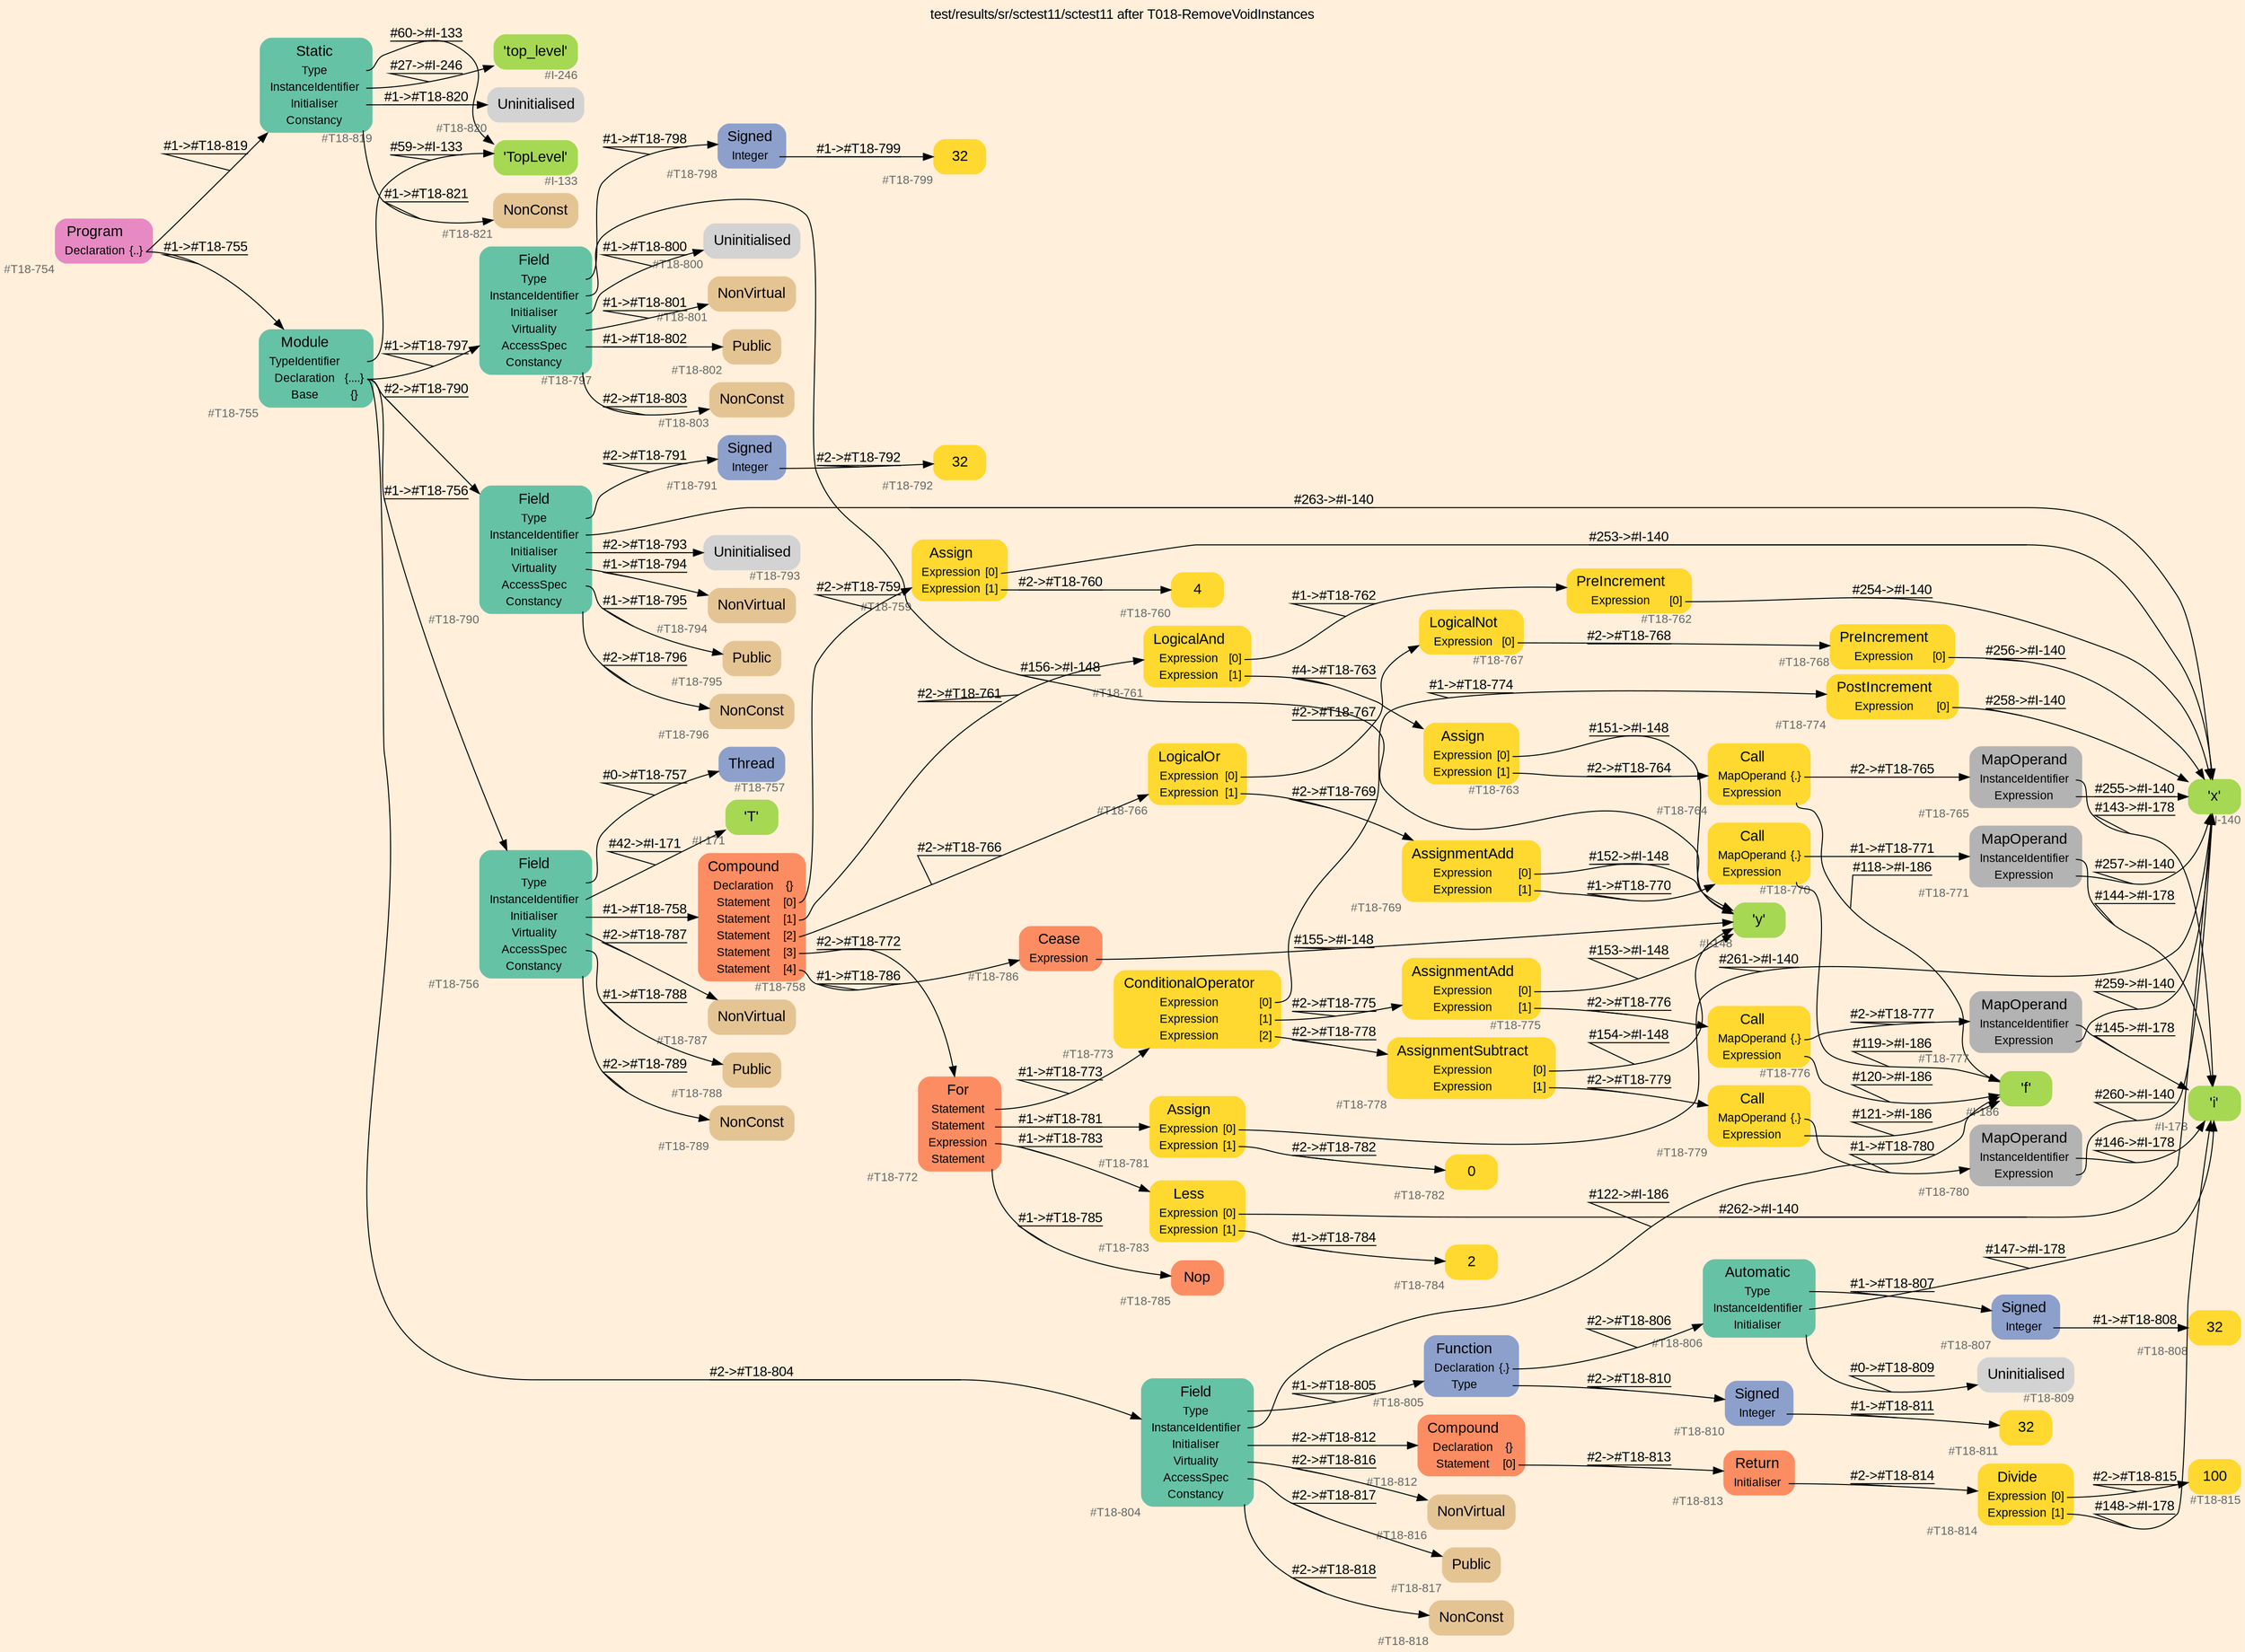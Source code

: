 digraph "test/results/sr/sctest11/sctest11 after T018-RemoveVoidInstances" {
label = "test/results/sr/sctest11/sctest11 after T018-RemoveVoidInstances"
labelloc = t
graph [
    rankdir = "LR"
    ranksep = 0.3
    bgcolor = antiquewhite1
    color = black
    fontcolor = black
    fontname = "Arial"
];
node [
    fontname = "Arial"
];
edge [
    fontname = "Arial"
];

// -------------------- node figure --------------------
// -------- block #T18-754 ----------
"#T18-754" [
    fillcolor = "/set28/4"
    xlabel = "#T18-754"
    fontsize = "12"
    fontcolor = grey40
    shape = "plaintext"
    label = <<TABLE BORDER="0" CELLBORDER="0" CELLSPACING="0">
     <TR><TD><FONT COLOR="black" POINT-SIZE="15">Program</FONT></TD></TR>
     <TR><TD><FONT COLOR="black" POINT-SIZE="12">Declaration</FONT></TD><TD PORT="port0"><FONT COLOR="black" POINT-SIZE="12">{..}</FONT></TD></TR>
    </TABLE>>
    style = "rounded,filled"
];

// -------- block #T18-755 ----------
"#T18-755" [
    fillcolor = "/set28/1"
    xlabel = "#T18-755"
    fontsize = "12"
    fontcolor = grey40
    shape = "plaintext"
    label = <<TABLE BORDER="0" CELLBORDER="0" CELLSPACING="0">
     <TR><TD><FONT COLOR="black" POINT-SIZE="15">Module</FONT></TD></TR>
     <TR><TD><FONT COLOR="black" POINT-SIZE="12">TypeIdentifier</FONT></TD><TD PORT="port0"></TD></TR>
     <TR><TD><FONT COLOR="black" POINT-SIZE="12">Declaration</FONT></TD><TD PORT="port1"><FONT COLOR="black" POINT-SIZE="12">{....}</FONT></TD></TR>
     <TR><TD><FONT COLOR="black" POINT-SIZE="12">Base</FONT></TD><TD PORT="port2"><FONT COLOR="black" POINT-SIZE="12">{}</FONT></TD></TR>
    </TABLE>>
    style = "rounded,filled"
];

// -------- block #I-133 ----------
"#I-133" [
    fillcolor = "/set28/5"
    xlabel = "#I-133"
    fontsize = "12"
    fontcolor = grey40
    shape = "plaintext"
    label = <<TABLE BORDER="0" CELLBORDER="0" CELLSPACING="0">
     <TR><TD><FONT COLOR="black" POINT-SIZE="15">'TopLevel'</FONT></TD></TR>
    </TABLE>>
    style = "rounded,filled"
];

// -------- block #T18-756 ----------
"#T18-756" [
    fillcolor = "/set28/1"
    xlabel = "#T18-756"
    fontsize = "12"
    fontcolor = grey40
    shape = "plaintext"
    label = <<TABLE BORDER="0" CELLBORDER="0" CELLSPACING="0">
     <TR><TD><FONT COLOR="black" POINT-SIZE="15">Field</FONT></TD></TR>
     <TR><TD><FONT COLOR="black" POINT-SIZE="12">Type</FONT></TD><TD PORT="port0"></TD></TR>
     <TR><TD><FONT COLOR="black" POINT-SIZE="12">InstanceIdentifier</FONT></TD><TD PORT="port1"></TD></TR>
     <TR><TD><FONT COLOR="black" POINT-SIZE="12">Initialiser</FONT></TD><TD PORT="port2"></TD></TR>
     <TR><TD><FONT COLOR="black" POINT-SIZE="12">Virtuality</FONT></TD><TD PORT="port3"></TD></TR>
     <TR><TD><FONT COLOR="black" POINT-SIZE="12">AccessSpec</FONT></TD><TD PORT="port4"></TD></TR>
     <TR><TD><FONT COLOR="black" POINT-SIZE="12">Constancy</FONT></TD><TD PORT="port5"></TD></TR>
    </TABLE>>
    style = "rounded,filled"
];

// -------- block #T18-757 ----------
"#T18-757" [
    fillcolor = "/set28/3"
    xlabel = "#T18-757"
    fontsize = "12"
    fontcolor = grey40
    shape = "plaintext"
    label = <<TABLE BORDER="0" CELLBORDER="0" CELLSPACING="0">
     <TR><TD><FONT COLOR="black" POINT-SIZE="15">Thread</FONT></TD></TR>
    </TABLE>>
    style = "rounded,filled"
];

// -------- block #I-171 ----------
"#I-171" [
    fillcolor = "/set28/5"
    xlabel = "#I-171"
    fontsize = "12"
    fontcolor = grey40
    shape = "plaintext"
    label = <<TABLE BORDER="0" CELLBORDER="0" CELLSPACING="0">
     <TR><TD><FONT COLOR="black" POINT-SIZE="15">'T'</FONT></TD></TR>
    </TABLE>>
    style = "rounded,filled"
];

// -------- block #T18-758 ----------
"#T18-758" [
    fillcolor = "/set28/2"
    xlabel = "#T18-758"
    fontsize = "12"
    fontcolor = grey40
    shape = "plaintext"
    label = <<TABLE BORDER="0" CELLBORDER="0" CELLSPACING="0">
     <TR><TD><FONT COLOR="black" POINT-SIZE="15">Compound</FONT></TD></TR>
     <TR><TD><FONT COLOR="black" POINT-SIZE="12">Declaration</FONT></TD><TD PORT="port0"><FONT COLOR="black" POINT-SIZE="12">{}</FONT></TD></TR>
     <TR><TD><FONT COLOR="black" POINT-SIZE="12">Statement</FONT></TD><TD PORT="port1"><FONT COLOR="black" POINT-SIZE="12">[0]</FONT></TD></TR>
     <TR><TD><FONT COLOR="black" POINT-SIZE="12">Statement</FONT></TD><TD PORT="port2"><FONT COLOR="black" POINT-SIZE="12">[1]</FONT></TD></TR>
     <TR><TD><FONT COLOR="black" POINT-SIZE="12">Statement</FONT></TD><TD PORT="port3"><FONT COLOR="black" POINT-SIZE="12">[2]</FONT></TD></TR>
     <TR><TD><FONT COLOR="black" POINT-SIZE="12">Statement</FONT></TD><TD PORT="port4"><FONT COLOR="black" POINT-SIZE="12">[3]</FONT></TD></TR>
     <TR><TD><FONT COLOR="black" POINT-SIZE="12">Statement</FONT></TD><TD PORT="port5"><FONT COLOR="black" POINT-SIZE="12">[4]</FONT></TD></TR>
    </TABLE>>
    style = "rounded,filled"
];

// -------- block #T18-759 ----------
"#T18-759" [
    fillcolor = "/set28/6"
    xlabel = "#T18-759"
    fontsize = "12"
    fontcolor = grey40
    shape = "plaintext"
    label = <<TABLE BORDER="0" CELLBORDER="0" CELLSPACING="0">
     <TR><TD><FONT COLOR="black" POINT-SIZE="15">Assign</FONT></TD></TR>
     <TR><TD><FONT COLOR="black" POINT-SIZE="12">Expression</FONT></TD><TD PORT="port0"><FONT COLOR="black" POINT-SIZE="12">[0]</FONT></TD></TR>
     <TR><TD><FONT COLOR="black" POINT-SIZE="12">Expression</FONT></TD><TD PORT="port1"><FONT COLOR="black" POINT-SIZE="12">[1]</FONT></TD></TR>
    </TABLE>>
    style = "rounded,filled"
];

// -------- block #I-140 ----------
"#I-140" [
    fillcolor = "/set28/5"
    xlabel = "#I-140"
    fontsize = "12"
    fontcolor = grey40
    shape = "plaintext"
    label = <<TABLE BORDER="0" CELLBORDER="0" CELLSPACING="0">
     <TR><TD><FONT COLOR="black" POINT-SIZE="15">'x'</FONT></TD></TR>
    </TABLE>>
    style = "rounded,filled"
];

// -------- block #T18-760 ----------
"#T18-760" [
    fillcolor = "/set28/6"
    xlabel = "#T18-760"
    fontsize = "12"
    fontcolor = grey40
    shape = "plaintext"
    label = <<TABLE BORDER="0" CELLBORDER="0" CELLSPACING="0">
     <TR><TD><FONT COLOR="black" POINT-SIZE="15">4</FONT></TD></TR>
    </TABLE>>
    style = "rounded,filled"
];

// -------- block #T18-761 ----------
"#T18-761" [
    fillcolor = "/set28/6"
    xlabel = "#T18-761"
    fontsize = "12"
    fontcolor = grey40
    shape = "plaintext"
    label = <<TABLE BORDER="0" CELLBORDER="0" CELLSPACING="0">
     <TR><TD><FONT COLOR="black" POINT-SIZE="15">LogicalAnd</FONT></TD></TR>
     <TR><TD><FONT COLOR="black" POINT-SIZE="12">Expression</FONT></TD><TD PORT="port0"><FONT COLOR="black" POINT-SIZE="12">[0]</FONT></TD></TR>
     <TR><TD><FONT COLOR="black" POINT-SIZE="12">Expression</FONT></TD><TD PORT="port1"><FONT COLOR="black" POINT-SIZE="12">[1]</FONT></TD></TR>
    </TABLE>>
    style = "rounded,filled"
];

// -------- block #T18-762 ----------
"#T18-762" [
    fillcolor = "/set28/6"
    xlabel = "#T18-762"
    fontsize = "12"
    fontcolor = grey40
    shape = "plaintext"
    label = <<TABLE BORDER="0" CELLBORDER="0" CELLSPACING="0">
     <TR><TD><FONT COLOR="black" POINT-SIZE="15">PreIncrement</FONT></TD></TR>
     <TR><TD><FONT COLOR="black" POINT-SIZE="12">Expression</FONT></TD><TD PORT="port0"><FONT COLOR="black" POINT-SIZE="12">[0]</FONT></TD></TR>
    </TABLE>>
    style = "rounded,filled"
];

// -------- block #T18-763 ----------
"#T18-763" [
    fillcolor = "/set28/6"
    xlabel = "#T18-763"
    fontsize = "12"
    fontcolor = grey40
    shape = "plaintext"
    label = <<TABLE BORDER="0" CELLBORDER="0" CELLSPACING="0">
     <TR><TD><FONT COLOR="black" POINT-SIZE="15">Assign</FONT></TD></TR>
     <TR><TD><FONT COLOR="black" POINT-SIZE="12">Expression</FONT></TD><TD PORT="port0"><FONT COLOR="black" POINT-SIZE="12">[0]</FONT></TD></TR>
     <TR><TD><FONT COLOR="black" POINT-SIZE="12">Expression</FONT></TD><TD PORT="port1"><FONT COLOR="black" POINT-SIZE="12">[1]</FONT></TD></TR>
    </TABLE>>
    style = "rounded,filled"
];

// -------- block #I-148 ----------
"#I-148" [
    fillcolor = "/set28/5"
    xlabel = "#I-148"
    fontsize = "12"
    fontcolor = grey40
    shape = "plaintext"
    label = <<TABLE BORDER="0" CELLBORDER="0" CELLSPACING="0">
     <TR><TD><FONT COLOR="black" POINT-SIZE="15">'y'</FONT></TD></TR>
    </TABLE>>
    style = "rounded,filled"
];

// -------- block #T18-764 ----------
"#T18-764" [
    fillcolor = "/set28/6"
    xlabel = "#T18-764"
    fontsize = "12"
    fontcolor = grey40
    shape = "plaintext"
    label = <<TABLE BORDER="0" CELLBORDER="0" CELLSPACING="0">
     <TR><TD><FONT COLOR="black" POINT-SIZE="15">Call</FONT></TD></TR>
     <TR><TD><FONT COLOR="black" POINT-SIZE="12">MapOperand</FONT></TD><TD PORT="port0"><FONT COLOR="black" POINT-SIZE="12">{.}</FONT></TD></TR>
     <TR><TD><FONT COLOR="black" POINT-SIZE="12">Expression</FONT></TD><TD PORT="port1"></TD></TR>
    </TABLE>>
    style = "rounded,filled"
];

// -------- block #T18-765 ----------
"#T18-765" [
    fillcolor = "/set28/8"
    xlabel = "#T18-765"
    fontsize = "12"
    fontcolor = grey40
    shape = "plaintext"
    label = <<TABLE BORDER="0" CELLBORDER="0" CELLSPACING="0">
     <TR><TD><FONT COLOR="black" POINT-SIZE="15">MapOperand</FONT></TD></TR>
     <TR><TD><FONT COLOR="black" POINT-SIZE="12">InstanceIdentifier</FONT></TD><TD PORT="port0"></TD></TR>
     <TR><TD><FONT COLOR="black" POINT-SIZE="12">Expression</FONT></TD><TD PORT="port1"></TD></TR>
    </TABLE>>
    style = "rounded,filled"
];

// -------- block #I-178 ----------
"#I-178" [
    fillcolor = "/set28/5"
    xlabel = "#I-178"
    fontsize = "12"
    fontcolor = grey40
    shape = "plaintext"
    label = <<TABLE BORDER="0" CELLBORDER="0" CELLSPACING="0">
     <TR><TD><FONT COLOR="black" POINT-SIZE="15">'i'</FONT></TD></TR>
    </TABLE>>
    style = "rounded,filled"
];

// -------- block #I-186 ----------
"#I-186" [
    fillcolor = "/set28/5"
    xlabel = "#I-186"
    fontsize = "12"
    fontcolor = grey40
    shape = "plaintext"
    label = <<TABLE BORDER="0" CELLBORDER="0" CELLSPACING="0">
     <TR><TD><FONT COLOR="black" POINT-SIZE="15">'f'</FONT></TD></TR>
    </TABLE>>
    style = "rounded,filled"
];

// -------- block #T18-766 ----------
"#T18-766" [
    fillcolor = "/set28/6"
    xlabel = "#T18-766"
    fontsize = "12"
    fontcolor = grey40
    shape = "plaintext"
    label = <<TABLE BORDER="0" CELLBORDER="0" CELLSPACING="0">
     <TR><TD><FONT COLOR="black" POINT-SIZE="15">LogicalOr</FONT></TD></TR>
     <TR><TD><FONT COLOR="black" POINT-SIZE="12">Expression</FONT></TD><TD PORT="port0"><FONT COLOR="black" POINT-SIZE="12">[0]</FONT></TD></TR>
     <TR><TD><FONT COLOR="black" POINT-SIZE="12">Expression</FONT></TD><TD PORT="port1"><FONT COLOR="black" POINT-SIZE="12">[1]</FONT></TD></TR>
    </TABLE>>
    style = "rounded,filled"
];

// -------- block #T18-767 ----------
"#T18-767" [
    fillcolor = "/set28/6"
    xlabel = "#T18-767"
    fontsize = "12"
    fontcolor = grey40
    shape = "plaintext"
    label = <<TABLE BORDER="0" CELLBORDER="0" CELLSPACING="0">
     <TR><TD><FONT COLOR="black" POINT-SIZE="15">LogicalNot</FONT></TD></TR>
     <TR><TD><FONT COLOR="black" POINT-SIZE="12">Expression</FONT></TD><TD PORT="port0"><FONT COLOR="black" POINT-SIZE="12">[0]</FONT></TD></TR>
    </TABLE>>
    style = "rounded,filled"
];

// -------- block #T18-768 ----------
"#T18-768" [
    fillcolor = "/set28/6"
    xlabel = "#T18-768"
    fontsize = "12"
    fontcolor = grey40
    shape = "plaintext"
    label = <<TABLE BORDER="0" CELLBORDER="0" CELLSPACING="0">
     <TR><TD><FONT COLOR="black" POINT-SIZE="15">PreIncrement</FONT></TD></TR>
     <TR><TD><FONT COLOR="black" POINT-SIZE="12">Expression</FONT></TD><TD PORT="port0"><FONT COLOR="black" POINT-SIZE="12">[0]</FONT></TD></TR>
    </TABLE>>
    style = "rounded,filled"
];

// -------- block #T18-769 ----------
"#T18-769" [
    fillcolor = "/set28/6"
    xlabel = "#T18-769"
    fontsize = "12"
    fontcolor = grey40
    shape = "plaintext"
    label = <<TABLE BORDER="0" CELLBORDER="0" CELLSPACING="0">
     <TR><TD><FONT COLOR="black" POINT-SIZE="15">AssignmentAdd</FONT></TD></TR>
     <TR><TD><FONT COLOR="black" POINT-SIZE="12">Expression</FONT></TD><TD PORT="port0"><FONT COLOR="black" POINT-SIZE="12">[0]</FONT></TD></TR>
     <TR><TD><FONT COLOR="black" POINT-SIZE="12">Expression</FONT></TD><TD PORT="port1"><FONT COLOR="black" POINT-SIZE="12">[1]</FONT></TD></TR>
    </TABLE>>
    style = "rounded,filled"
];

// -------- block #T18-770 ----------
"#T18-770" [
    fillcolor = "/set28/6"
    xlabel = "#T18-770"
    fontsize = "12"
    fontcolor = grey40
    shape = "plaintext"
    label = <<TABLE BORDER="0" CELLBORDER="0" CELLSPACING="0">
     <TR><TD><FONT COLOR="black" POINT-SIZE="15">Call</FONT></TD></TR>
     <TR><TD><FONT COLOR="black" POINT-SIZE="12">MapOperand</FONT></TD><TD PORT="port0"><FONT COLOR="black" POINT-SIZE="12">{.}</FONT></TD></TR>
     <TR><TD><FONT COLOR="black" POINT-SIZE="12">Expression</FONT></TD><TD PORT="port1"></TD></TR>
    </TABLE>>
    style = "rounded,filled"
];

// -------- block #T18-771 ----------
"#T18-771" [
    fillcolor = "/set28/8"
    xlabel = "#T18-771"
    fontsize = "12"
    fontcolor = grey40
    shape = "plaintext"
    label = <<TABLE BORDER="0" CELLBORDER="0" CELLSPACING="0">
     <TR><TD><FONT COLOR="black" POINT-SIZE="15">MapOperand</FONT></TD></TR>
     <TR><TD><FONT COLOR="black" POINT-SIZE="12">InstanceIdentifier</FONT></TD><TD PORT="port0"></TD></TR>
     <TR><TD><FONT COLOR="black" POINT-SIZE="12">Expression</FONT></TD><TD PORT="port1"></TD></TR>
    </TABLE>>
    style = "rounded,filled"
];

// -------- block #T18-772 ----------
"#T18-772" [
    fillcolor = "/set28/2"
    xlabel = "#T18-772"
    fontsize = "12"
    fontcolor = grey40
    shape = "plaintext"
    label = <<TABLE BORDER="0" CELLBORDER="0" CELLSPACING="0">
     <TR><TD><FONT COLOR="black" POINT-SIZE="15">For</FONT></TD></TR>
     <TR><TD><FONT COLOR="black" POINT-SIZE="12">Statement</FONT></TD><TD PORT="port0"></TD></TR>
     <TR><TD><FONT COLOR="black" POINT-SIZE="12">Statement</FONT></TD><TD PORT="port1"></TD></TR>
     <TR><TD><FONT COLOR="black" POINT-SIZE="12">Expression</FONT></TD><TD PORT="port2"></TD></TR>
     <TR><TD><FONT COLOR="black" POINT-SIZE="12">Statement</FONT></TD><TD PORT="port3"></TD></TR>
    </TABLE>>
    style = "rounded,filled"
];

// -------- block #T18-773 ----------
"#T18-773" [
    fillcolor = "/set28/6"
    xlabel = "#T18-773"
    fontsize = "12"
    fontcolor = grey40
    shape = "plaintext"
    label = <<TABLE BORDER="0" CELLBORDER="0" CELLSPACING="0">
     <TR><TD><FONT COLOR="black" POINT-SIZE="15">ConditionalOperator</FONT></TD></TR>
     <TR><TD><FONT COLOR="black" POINT-SIZE="12">Expression</FONT></TD><TD PORT="port0"><FONT COLOR="black" POINT-SIZE="12">[0]</FONT></TD></TR>
     <TR><TD><FONT COLOR="black" POINT-SIZE="12">Expression</FONT></TD><TD PORT="port1"><FONT COLOR="black" POINT-SIZE="12">[1]</FONT></TD></TR>
     <TR><TD><FONT COLOR="black" POINT-SIZE="12">Expression</FONT></TD><TD PORT="port2"><FONT COLOR="black" POINT-SIZE="12">[2]</FONT></TD></TR>
    </TABLE>>
    style = "rounded,filled"
];

// -------- block #T18-774 ----------
"#T18-774" [
    fillcolor = "/set28/6"
    xlabel = "#T18-774"
    fontsize = "12"
    fontcolor = grey40
    shape = "plaintext"
    label = <<TABLE BORDER="0" CELLBORDER="0" CELLSPACING="0">
     <TR><TD><FONT COLOR="black" POINT-SIZE="15">PostIncrement</FONT></TD></TR>
     <TR><TD><FONT COLOR="black" POINT-SIZE="12">Expression</FONT></TD><TD PORT="port0"><FONT COLOR="black" POINT-SIZE="12">[0]</FONT></TD></TR>
    </TABLE>>
    style = "rounded,filled"
];

// -------- block #T18-775 ----------
"#T18-775" [
    fillcolor = "/set28/6"
    xlabel = "#T18-775"
    fontsize = "12"
    fontcolor = grey40
    shape = "plaintext"
    label = <<TABLE BORDER="0" CELLBORDER="0" CELLSPACING="0">
     <TR><TD><FONT COLOR="black" POINT-SIZE="15">AssignmentAdd</FONT></TD></TR>
     <TR><TD><FONT COLOR="black" POINT-SIZE="12">Expression</FONT></TD><TD PORT="port0"><FONT COLOR="black" POINT-SIZE="12">[0]</FONT></TD></TR>
     <TR><TD><FONT COLOR="black" POINT-SIZE="12">Expression</FONT></TD><TD PORT="port1"><FONT COLOR="black" POINT-SIZE="12">[1]</FONT></TD></TR>
    </TABLE>>
    style = "rounded,filled"
];

// -------- block #T18-776 ----------
"#T18-776" [
    fillcolor = "/set28/6"
    xlabel = "#T18-776"
    fontsize = "12"
    fontcolor = grey40
    shape = "plaintext"
    label = <<TABLE BORDER="0" CELLBORDER="0" CELLSPACING="0">
     <TR><TD><FONT COLOR="black" POINT-SIZE="15">Call</FONT></TD></TR>
     <TR><TD><FONT COLOR="black" POINT-SIZE="12">MapOperand</FONT></TD><TD PORT="port0"><FONT COLOR="black" POINT-SIZE="12">{.}</FONT></TD></TR>
     <TR><TD><FONT COLOR="black" POINT-SIZE="12">Expression</FONT></TD><TD PORT="port1"></TD></TR>
    </TABLE>>
    style = "rounded,filled"
];

// -------- block #T18-777 ----------
"#T18-777" [
    fillcolor = "/set28/8"
    xlabel = "#T18-777"
    fontsize = "12"
    fontcolor = grey40
    shape = "plaintext"
    label = <<TABLE BORDER="0" CELLBORDER="0" CELLSPACING="0">
     <TR><TD><FONT COLOR="black" POINT-SIZE="15">MapOperand</FONT></TD></TR>
     <TR><TD><FONT COLOR="black" POINT-SIZE="12">InstanceIdentifier</FONT></TD><TD PORT="port0"></TD></TR>
     <TR><TD><FONT COLOR="black" POINT-SIZE="12">Expression</FONT></TD><TD PORT="port1"></TD></TR>
    </TABLE>>
    style = "rounded,filled"
];

// -------- block #T18-778 ----------
"#T18-778" [
    fillcolor = "/set28/6"
    xlabel = "#T18-778"
    fontsize = "12"
    fontcolor = grey40
    shape = "plaintext"
    label = <<TABLE BORDER="0" CELLBORDER="0" CELLSPACING="0">
     <TR><TD><FONT COLOR="black" POINT-SIZE="15">AssignmentSubtract</FONT></TD></TR>
     <TR><TD><FONT COLOR="black" POINT-SIZE="12">Expression</FONT></TD><TD PORT="port0"><FONT COLOR="black" POINT-SIZE="12">[0]</FONT></TD></TR>
     <TR><TD><FONT COLOR="black" POINT-SIZE="12">Expression</FONT></TD><TD PORT="port1"><FONT COLOR="black" POINT-SIZE="12">[1]</FONT></TD></TR>
    </TABLE>>
    style = "rounded,filled"
];

// -------- block #T18-779 ----------
"#T18-779" [
    fillcolor = "/set28/6"
    xlabel = "#T18-779"
    fontsize = "12"
    fontcolor = grey40
    shape = "plaintext"
    label = <<TABLE BORDER="0" CELLBORDER="0" CELLSPACING="0">
     <TR><TD><FONT COLOR="black" POINT-SIZE="15">Call</FONT></TD></TR>
     <TR><TD><FONT COLOR="black" POINT-SIZE="12">MapOperand</FONT></TD><TD PORT="port0"><FONT COLOR="black" POINT-SIZE="12">{.}</FONT></TD></TR>
     <TR><TD><FONT COLOR="black" POINT-SIZE="12">Expression</FONT></TD><TD PORT="port1"></TD></TR>
    </TABLE>>
    style = "rounded,filled"
];

// -------- block #T18-780 ----------
"#T18-780" [
    fillcolor = "/set28/8"
    xlabel = "#T18-780"
    fontsize = "12"
    fontcolor = grey40
    shape = "plaintext"
    label = <<TABLE BORDER="0" CELLBORDER="0" CELLSPACING="0">
     <TR><TD><FONT COLOR="black" POINT-SIZE="15">MapOperand</FONT></TD></TR>
     <TR><TD><FONT COLOR="black" POINT-SIZE="12">InstanceIdentifier</FONT></TD><TD PORT="port0"></TD></TR>
     <TR><TD><FONT COLOR="black" POINT-SIZE="12">Expression</FONT></TD><TD PORT="port1"></TD></TR>
    </TABLE>>
    style = "rounded,filled"
];

// -------- block #T18-781 ----------
"#T18-781" [
    fillcolor = "/set28/6"
    xlabel = "#T18-781"
    fontsize = "12"
    fontcolor = grey40
    shape = "plaintext"
    label = <<TABLE BORDER="0" CELLBORDER="0" CELLSPACING="0">
     <TR><TD><FONT COLOR="black" POINT-SIZE="15">Assign</FONT></TD></TR>
     <TR><TD><FONT COLOR="black" POINT-SIZE="12">Expression</FONT></TD><TD PORT="port0"><FONT COLOR="black" POINT-SIZE="12">[0]</FONT></TD></TR>
     <TR><TD><FONT COLOR="black" POINT-SIZE="12">Expression</FONT></TD><TD PORT="port1"><FONT COLOR="black" POINT-SIZE="12">[1]</FONT></TD></TR>
    </TABLE>>
    style = "rounded,filled"
];

// -------- block #T18-782 ----------
"#T18-782" [
    fillcolor = "/set28/6"
    xlabel = "#T18-782"
    fontsize = "12"
    fontcolor = grey40
    shape = "plaintext"
    label = <<TABLE BORDER="0" CELLBORDER="0" CELLSPACING="0">
     <TR><TD><FONT COLOR="black" POINT-SIZE="15">0</FONT></TD></TR>
    </TABLE>>
    style = "rounded,filled"
];

// -------- block #T18-783 ----------
"#T18-783" [
    fillcolor = "/set28/6"
    xlabel = "#T18-783"
    fontsize = "12"
    fontcolor = grey40
    shape = "plaintext"
    label = <<TABLE BORDER="0" CELLBORDER="0" CELLSPACING="0">
     <TR><TD><FONT COLOR="black" POINT-SIZE="15">Less</FONT></TD></TR>
     <TR><TD><FONT COLOR="black" POINT-SIZE="12">Expression</FONT></TD><TD PORT="port0"><FONT COLOR="black" POINT-SIZE="12">[0]</FONT></TD></TR>
     <TR><TD><FONT COLOR="black" POINT-SIZE="12">Expression</FONT></TD><TD PORT="port1"><FONT COLOR="black" POINT-SIZE="12">[1]</FONT></TD></TR>
    </TABLE>>
    style = "rounded,filled"
];

// -------- block #T18-784 ----------
"#T18-784" [
    fillcolor = "/set28/6"
    xlabel = "#T18-784"
    fontsize = "12"
    fontcolor = grey40
    shape = "plaintext"
    label = <<TABLE BORDER="0" CELLBORDER="0" CELLSPACING="0">
     <TR><TD><FONT COLOR="black" POINT-SIZE="15">2</FONT></TD></TR>
    </TABLE>>
    style = "rounded,filled"
];

// -------- block #T18-785 ----------
"#T18-785" [
    fillcolor = "/set28/2"
    xlabel = "#T18-785"
    fontsize = "12"
    fontcolor = grey40
    shape = "plaintext"
    label = <<TABLE BORDER="0" CELLBORDER="0" CELLSPACING="0">
     <TR><TD><FONT COLOR="black" POINT-SIZE="15">Nop</FONT></TD></TR>
    </TABLE>>
    style = "rounded,filled"
];

// -------- block #T18-786 ----------
"#T18-786" [
    fillcolor = "/set28/2"
    xlabel = "#T18-786"
    fontsize = "12"
    fontcolor = grey40
    shape = "plaintext"
    label = <<TABLE BORDER="0" CELLBORDER="0" CELLSPACING="0">
     <TR><TD><FONT COLOR="black" POINT-SIZE="15">Cease</FONT></TD></TR>
     <TR><TD><FONT COLOR="black" POINT-SIZE="12">Expression</FONT></TD><TD PORT="port0"></TD></TR>
    </TABLE>>
    style = "rounded,filled"
];

// -------- block #T18-787 ----------
"#T18-787" [
    fillcolor = "/set28/7"
    xlabel = "#T18-787"
    fontsize = "12"
    fontcolor = grey40
    shape = "plaintext"
    label = <<TABLE BORDER="0" CELLBORDER="0" CELLSPACING="0">
     <TR><TD><FONT COLOR="black" POINT-SIZE="15">NonVirtual</FONT></TD></TR>
    </TABLE>>
    style = "rounded,filled"
];

// -------- block #T18-788 ----------
"#T18-788" [
    fillcolor = "/set28/7"
    xlabel = "#T18-788"
    fontsize = "12"
    fontcolor = grey40
    shape = "plaintext"
    label = <<TABLE BORDER="0" CELLBORDER="0" CELLSPACING="0">
     <TR><TD><FONT COLOR="black" POINT-SIZE="15">Public</FONT></TD></TR>
    </TABLE>>
    style = "rounded,filled"
];

// -------- block #T18-789 ----------
"#T18-789" [
    fillcolor = "/set28/7"
    xlabel = "#T18-789"
    fontsize = "12"
    fontcolor = grey40
    shape = "plaintext"
    label = <<TABLE BORDER="0" CELLBORDER="0" CELLSPACING="0">
     <TR><TD><FONT COLOR="black" POINT-SIZE="15">NonConst</FONT></TD></TR>
    </TABLE>>
    style = "rounded,filled"
];

// -------- block #T18-790 ----------
"#T18-790" [
    fillcolor = "/set28/1"
    xlabel = "#T18-790"
    fontsize = "12"
    fontcolor = grey40
    shape = "plaintext"
    label = <<TABLE BORDER="0" CELLBORDER="0" CELLSPACING="0">
     <TR><TD><FONT COLOR="black" POINT-SIZE="15">Field</FONT></TD></TR>
     <TR><TD><FONT COLOR="black" POINT-SIZE="12">Type</FONT></TD><TD PORT="port0"></TD></TR>
     <TR><TD><FONT COLOR="black" POINT-SIZE="12">InstanceIdentifier</FONT></TD><TD PORT="port1"></TD></TR>
     <TR><TD><FONT COLOR="black" POINT-SIZE="12">Initialiser</FONT></TD><TD PORT="port2"></TD></TR>
     <TR><TD><FONT COLOR="black" POINT-SIZE="12">Virtuality</FONT></TD><TD PORT="port3"></TD></TR>
     <TR><TD><FONT COLOR="black" POINT-SIZE="12">AccessSpec</FONT></TD><TD PORT="port4"></TD></TR>
     <TR><TD><FONT COLOR="black" POINT-SIZE="12">Constancy</FONT></TD><TD PORT="port5"></TD></TR>
    </TABLE>>
    style = "rounded,filled"
];

// -------- block #T18-791 ----------
"#T18-791" [
    fillcolor = "/set28/3"
    xlabel = "#T18-791"
    fontsize = "12"
    fontcolor = grey40
    shape = "plaintext"
    label = <<TABLE BORDER="0" CELLBORDER="0" CELLSPACING="0">
     <TR><TD><FONT COLOR="black" POINT-SIZE="15">Signed</FONT></TD></TR>
     <TR><TD><FONT COLOR="black" POINT-SIZE="12">Integer</FONT></TD><TD PORT="port0"></TD></TR>
    </TABLE>>
    style = "rounded,filled"
];

// -------- block #T18-792 ----------
"#T18-792" [
    fillcolor = "/set28/6"
    xlabel = "#T18-792"
    fontsize = "12"
    fontcolor = grey40
    shape = "plaintext"
    label = <<TABLE BORDER="0" CELLBORDER="0" CELLSPACING="0">
     <TR><TD><FONT COLOR="black" POINT-SIZE="15">32</FONT></TD></TR>
    </TABLE>>
    style = "rounded,filled"
];

// -------- block #T18-793 ----------
"#T18-793" [
    xlabel = "#T18-793"
    fontsize = "12"
    fontcolor = grey40
    shape = "plaintext"
    label = <<TABLE BORDER="0" CELLBORDER="0" CELLSPACING="0">
     <TR><TD><FONT COLOR="black" POINT-SIZE="15">Uninitialised</FONT></TD></TR>
    </TABLE>>
    style = "rounded,filled"
];

// -------- block #T18-794 ----------
"#T18-794" [
    fillcolor = "/set28/7"
    xlabel = "#T18-794"
    fontsize = "12"
    fontcolor = grey40
    shape = "plaintext"
    label = <<TABLE BORDER="0" CELLBORDER="0" CELLSPACING="0">
     <TR><TD><FONT COLOR="black" POINT-SIZE="15">NonVirtual</FONT></TD></TR>
    </TABLE>>
    style = "rounded,filled"
];

// -------- block #T18-795 ----------
"#T18-795" [
    fillcolor = "/set28/7"
    xlabel = "#T18-795"
    fontsize = "12"
    fontcolor = grey40
    shape = "plaintext"
    label = <<TABLE BORDER="0" CELLBORDER="0" CELLSPACING="0">
     <TR><TD><FONT COLOR="black" POINT-SIZE="15">Public</FONT></TD></TR>
    </TABLE>>
    style = "rounded,filled"
];

// -------- block #T18-796 ----------
"#T18-796" [
    fillcolor = "/set28/7"
    xlabel = "#T18-796"
    fontsize = "12"
    fontcolor = grey40
    shape = "plaintext"
    label = <<TABLE BORDER="0" CELLBORDER="0" CELLSPACING="0">
     <TR><TD><FONT COLOR="black" POINT-SIZE="15">NonConst</FONT></TD></TR>
    </TABLE>>
    style = "rounded,filled"
];

// -------- block #T18-797 ----------
"#T18-797" [
    fillcolor = "/set28/1"
    xlabel = "#T18-797"
    fontsize = "12"
    fontcolor = grey40
    shape = "plaintext"
    label = <<TABLE BORDER="0" CELLBORDER="0" CELLSPACING="0">
     <TR><TD><FONT COLOR="black" POINT-SIZE="15">Field</FONT></TD></TR>
     <TR><TD><FONT COLOR="black" POINT-SIZE="12">Type</FONT></TD><TD PORT="port0"></TD></TR>
     <TR><TD><FONT COLOR="black" POINT-SIZE="12">InstanceIdentifier</FONT></TD><TD PORT="port1"></TD></TR>
     <TR><TD><FONT COLOR="black" POINT-SIZE="12">Initialiser</FONT></TD><TD PORT="port2"></TD></TR>
     <TR><TD><FONT COLOR="black" POINT-SIZE="12">Virtuality</FONT></TD><TD PORT="port3"></TD></TR>
     <TR><TD><FONT COLOR="black" POINT-SIZE="12">AccessSpec</FONT></TD><TD PORT="port4"></TD></TR>
     <TR><TD><FONT COLOR="black" POINT-SIZE="12">Constancy</FONT></TD><TD PORT="port5"></TD></TR>
    </TABLE>>
    style = "rounded,filled"
];

// -------- block #T18-798 ----------
"#T18-798" [
    fillcolor = "/set28/3"
    xlabel = "#T18-798"
    fontsize = "12"
    fontcolor = grey40
    shape = "plaintext"
    label = <<TABLE BORDER="0" CELLBORDER="0" CELLSPACING="0">
     <TR><TD><FONT COLOR="black" POINT-SIZE="15">Signed</FONT></TD></TR>
     <TR><TD><FONT COLOR="black" POINT-SIZE="12">Integer</FONT></TD><TD PORT="port0"></TD></TR>
    </TABLE>>
    style = "rounded,filled"
];

// -------- block #T18-799 ----------
"#T18-799" [
    fillcolor = "/set28/6"
    xlabel = "#T18-799"
    fontsize = "12"
    fontcolor = grey40
    shape = "plaintext"
    label = <<TABLE BORDER="0" CELLBORDER="0" CELLSPACING="0">
     <TR><TD><FONT COLOR="black" POINT-SIZE="15">32</FONT></TD></TR>
    </TABLE>>
    style = "rounded,filled"
];

// -------- block #T18-800 ----------
"#T18-800" [
    xlabel = "#T18-800"
    fontsize = "12"
    fontcolor = grey40
    shape = "plaintext"
    label = <<TABLE BORDER="0" CELLBORDER="0" CELLSPACING="0">
     <TR><TD><FONT COLOR="black" POINT-SIZE="15">Uninitialised</FONT></TD></TR>
    </TABLE>>
    style = "rounded,filled"
];

// -------- block #T18-801 ----------
"#T18-801" [
    fillcolor = "/set28/7"
    xlabel = "#T18-801"
    fontsize = "12"
    fontcolor = grey40
    shape = "plaintext"
    label = <<TABLE BORDER="0" CELLBORDER="0" CELLSPACING="0">
     <TR><TD><FONT COLOR="black" POINT-SIZE="15">NonVirtual</FONT></TD></TR>
    </TABLE>>
    style = "rounded,filled"
];

// -------- block #T18-802 ----------
"#T18-802" [
    fillcolor = "/set28/7"
    xlabel = "#T18-802"
    fontsize = "12"
    fontcolor = grey40
    shape = "plaintext"
    label = <<TABLE BORDER="0" CELLBORDER="0" CELLSPACING="0">
     <TR><TD><FONT COLOR="black" POINT-SIZE="15">Public</FONT></TD></TR>
    </TABLE>>
    style = "rounded,filled"
];

// -------- block #T18-803 ----------
"#T18-803" [
    fillcolor = "/set28/7"
    xlabel = "#T18-803"
    fontsize = "12"
    fontcolor = grey40
    shape = "plaintext"
    label = <<TABLE BORDER="0" CELLBORDER="0" CELLSPACING="0">
     <TR><TD><FONT COLOR="black" POINT-SIZE="15">NonConst</FONT></TD></TR>
    </TABLE>>
    style = "rounded,filled"
];

// -------- block #T18-804 ----------
"#T18-804" [
    fillcolor = "/set28/1"
    xlabel = "#T18-804"
    fontsize = "12"
    fontcolor = grey40
    shape = "plaintext"
    label = <<TABLE BORDER="0" CELLBORDER="0" CELLSPACING="0">
     <TR><TD><FONT COLOR="black" POINT-SIZE="15">Field</FONT></TD></TR>
     <TR><TD><FONT COLOR="black" POINT-SIZE="12">Type</FONT></TD><TD PORT="port0"></TD></TR>
     <TR><TD><FONT COLOR="black" POINT-SIZE="12">InstanceIdentifier</FONT></TD><TD PORT="port1"></TD></TR>
     <TR><TD><FONT COLOR="black" POINT-SIZE="12">Initialiser</FONT></TD><TD PORT="port2"></TD></TR>
     <TR><TD><FONT COLOR="black" POINT-SIZE="12">Virtuality</FONT></TD><TD PORT="port3"></TD></TR>
     <TR><TD><FONT COLOR="black" POINT-SIZE="12">AccessSpec</FONT></TD><TD PORT="port4"></TD></TR>
     <TR><TD><FONT COLOR="black" POINT-SIZE="12">Constancy</FONT></TD><TD PORT="port5"></TD></TR>
    </TABLE>>
    style = "rounded,filled"
];

// -------- block #T18-805 ----------
"#T18-805" [
    fillcolor = "/set28/3"
    xlabel = "#T18-805"
    fontsize = "12"
    fontcolor = grey40
    shape = "plaintext"
    label = <<TABLE BORDER="0" CELLBORDER="0" CELLSPACING="0">
     <TR><TD><FONT COLOR="black" POINT-SIZE="15">Function</FONT></TD></TR>
     <TR><TD><FONT COLOR="black" POINT-SIZE="12">Declaration</FONT></TD><TD PORT="port0"><FONT COLOR="black" POINT-SIZE="12">{.}</FONT></TD></TR>
     <TR><TD><FONT COLOR="black" POINT-SIZE="12">Type</FONT></TD><TD PORT="port1"></TD></TR>
    </TABLE>>
    style = "rounded,filled"
];

// -------- block #T18-806 ----------
"#T18-806" [
    fillcolor = "/set28/1"
    xlabel = "#T18-806"
    fontsize = "12"
    fontcolor = grey40
    shape = "plaintext"
    label = <<TABLE BORDER="0" CELLBORDER="0" CELLSPACING="0">
     <TR><TD><FONT COLOR="black" POINT-SIZE="15">Automatic</FONT></TD></TR>
     <TR><TD><FONT COLOR="black" POINT-SIZE="12">Type</FONT></TD><TD PORT="port0"></TD></TR>
     <TR><TD><FONT COLOR="black" POINT-SIZE="12">InstanceIdentifier</FONT></TD><TD PORT="port1"></TD></TR>
     <TR><TD><FONT COLOR="black" POINT-SIZE="12">Initialiser</FONT></TD><TD PORT="port2"></TD></TR>
    </TABLE>>
    style = "rounded,filled"
];

// -------- block #T18-807 ----------
"#T18-807" [
    fillcolor = "/set28/3"
    xlabel = "#T18-807"
    fontsize = "12"
    fontcolor = grey40
    shape = "plaintext"
    label = <<TABLE BORDER="0" CELLBORDER="0" CELLSPACING="0">
     <TR><TD><FONT COLOR="black" POINT-SIZE="15">Signed</FONT></TD></TR>
     <TR><TD><FONT COLOR="black" POINT-SIZE="12">Integer</FONT></TD><TD PORT="port0"></TD></TR>
    </TABLE>>
    style = "rounded,filled"
];

// -------- block #T18-808 ----------
"#T18-808" [
    fillcolor = "/set28/6"
    xlabel = "#T18-808"
    fontsize = "12"
    fontcolor = grey40
    shape = "plaintext"
    label = <<TABLE BORDER="0" CELLBORDER="0" CELLSPACING="0">
     <TR><TD><FONT COLOR="black" POINT-SIZE="15">32</FONT></TD></TR>
    </TABLE>>
    style = "rounded,filled"
];

// -------- block #T18-809 ----------
"#T18-809" [
    xlabel = "#T18-809"
    fontsize = "12"
    fontcolor = grey40
    shape = "plaintext"
    label = <<TABLE BORDER="0" CELLBORDER="0" CELLSPACING="0">
     <TR><TD><FONT COLOR="black" POINT-SIZE="15">Uninitialised</FONT></TD></TR>
    </TABLE>>
    style = "rounded,filled"
];

// -------- block #T18-810 ----------
"#T18-810" [
    fillcolor = "/set28/3"
    xlabel = "#T18-810"
    fontsize = "12"
    fontcolor = grey40
    shape = "plaintext"
    label = <<TABLE BORDER="0" CELLBORDER="0" CELLSPACING="0">
     <TR><TD><FONT COLOR="black" POINT-SIZE="15">Signed</FONT></TD></TR>
     <TR><TD><FONT COLOR="black" POINT-SIZE="12">Integer</FONT></TD><TD PORT="port0"></TD></TR>
    </TABLE>>
    style = "rounded,filled"
];

// -------- block #T18-811 ----------
"#T18-811" [
    fillcolor = "/set28/6"
    xlabel = "#T18-811"
    fontsize = "12"
    fontcolor = grey40
    shape = "plaintext"
    label = <<TABLE BORDER="0" CELLBORDER="0" CELLSPACING="0">
     <TR><TD><FONT COLOR="black" POINT-SIZE="15">32</FONT></TD></TR>
    </TABLE>>
    style = "rounded,filled"
];

// -------- block #T18-812 ----------
"#T18-812" [
    fillcolor = "/set28/2"
    xlabel = "#T18-812"
    fontsize = "12"
    fontcolor = grey40
    shape = "plaintext"
    label = <<TABLE BORDER="0" CELLBORDER="0" CELLSPACING="0">
     <TR><TD><FONT COLOR="black" POINT-SIZE="15">Compound</FONT></TD></TR>
     <TR><TD><FONT COLOR="black" POINT-SIZE="12">Declaration</FONT></TD><TD PORT="port0"><FONT COLOR="black" POINT-SIZE="12">{}</FONT></TD></TR>
     <TR><TD><FONT COLOR="black" POINT-SIZE="12">Statement</FONT></TD><TD PORT="port1"><FONT COLOR="black" POINT-SIZE="12">[0]</FONT></TD></TR>
    </TABLE>>
    style = "rounded,filled"
];

// -------- block #T18-813 ----------
"#T18-813" [
    fillcolor = "/set28/2"
    xlabel = "#T18-813"
    fontsize = "12"
    fontcolor = grey40
    shape = "plaintext"
    label = <<TABLE BORDER="0" CELLBORDER="0" CELLSPACING="0">
     <TR><TD><FONT COLOR="black" POINT-SIZE="15">Return</FONT></TD></TR>
     <TR><TD><FONT COLOR="black" POINT-SIZE="12">Initialiser</FONT></TD><TD PORT="port0"></TD></TR>
    </TABLE>>
    style = "rounded,filled"
];

// -------- block #T18-814 ----------
"#T18-814" [
    fillcolor = "/set28/6"
    xlabel = "#T18-814"
    fontsize = "12"
    fontcolor = grey40
    shape = "plaintext"
    label = <<TABLE BORDER="0" CELLBORDER="0" CELLSPACING="0">
     <TR><TD><FONT COLOR="black" POINT-SIZE="15">Divide</FONT></TD></TR>
     <TR><TD><FONT COLOR="black" POINT-SIZE="12">Expression</FONT></TD><TD PORT="port0"><FONT COLOR="black" POINT-SIZE="12">[0]</FONT></TD></TR>
     <TR><TD><FONT COLOR="black" POINT-SIZE="12">Expression</FONT></TD><TD PORT="port1"><FONT COLOR="black" POINT-SIZE="12">[1]</FONT></TD></TR>
    </TABLE>>
    style = "rounded,filled"
];

// -------- block #T18-815 ----------
"#T18-815" [
    fillcolor = "/set28/6"
    xlabel = "#T18-815"
    fontsize = "12"
    fontcolor = grey40
    shape = "plaintext"
    label = <<TABLE BORDER="0" CELLBORDER="0" CELLSPACING="0">
     <TR><TD><FONT COLOR="black" POINT-SIZE="15">100</FONT></TD></TR>
    </TABLE>>
    style = "rounded,filled"
];

// -------- block #T18-816 ----------
"#T18-816" [
    fillcolor = "/set28/7"
    xlabel = "#T18-816"
    fontsize = "12"
    fontcolor = grey40
    shape = "plaintext"
    label = <<TABLE BORDER="0" CELLBORDER="0" CELLSPACING="0">
     <TR><TD><FONT COLOR="black" POINT-SIZE="15">NonVirtual</FONT></TD></TR>
    </TABLE>>
    style = "rounded,filled"
];

// -------- block #T18-817 ----------
"#T18-817" [
    fillcolor = "/set28/7"
    xlabel = "#T18-817"
    fontsize = "12"
    fontcolor = grey40
    shape = "plaintext"
    label = <<TABLE BORDER="0" CELLBORDER="0" CELLSPACING="0">
     <TR><TD><FONT COLOR="black" POINT-SIZE="15">Public</FONT></TD></TR>
    </TABLE>>
    style = "rounded,filled"
];

// -------- block #T18-818 ----------
"#T18-818" [
    fillcolor = "/set28/7"
    xlabel = "#T18-818"
    fontsize = "12"
    fontcolor = grey40
    shape = "plaintext"
    label = <<TABLE BORDER="0" CELLBORDER="0" CELLSPACING="0">
     <TR><TD><FONT COLOR="black" POINT-SIZE="15">NonConst</FONT></TD></TR>
    </TABLE>>
    style = "rounded,filled"
];

// -------- block #T18-819 ----------
"#T18-819" [
    fillcolor = "/set28/1"
    xlabel = "#T18-819"
    fontsize = "12"
    fontcolor = grey40
    shape = "plaintext"
    label = <<TABLE BORDER="0" CELLBORDER="0" CELLSPACING="0">
     <TR><TD><FONT COLOR="black" POINT-SIZE="15">Static</FONT></TD></TR>
     <TR><TD><FONT COLOR="black" POINT-SIZE="12">Type</FONT></TD><TD PORT="port0"></TD></TR>
     <TR><TD><FONT COLOR="black" POINT-SIZE="12">InstanceIdentifier</FONT></TD><TD PORT="port1"></TD></TR>
     <TR><TD><FONT COLOR="black" POINT-SIZE="12">Initialiser</FONT></TD><TD PORT="port2"></TD></TR>
     <TR><TD><FONT COLOR="black" POINT-SIZE="12">Constancy</FONT></TD><TD PORT="port3"></TD></TR>
    </TABLE>>
    style = "rounded,filled"
];

// -------- block #I-246 ----------
"#I-246" [
    fillcolor = "/set28/5"
    xlabel = "#I-246"
    fontsize = "12"
    fontcolor = grey40
    shape = "plaintext"
    label = <<TABLE BORDER="0" CELLBORDER="0" CELLSPACING="0">
     <TR><TD><FONT COLOR="black" POINT-SIZE="15">'top_level'</FONT></TD></TR>
    </TABLE>>
    style = "rounded,filled"
];

// -------- block #T18-820 ----------
"#T18-820" [
    xlabel = "#T18-820"
    fontsize = "12"
    fontcolor = grey40
    shape = "plaintext"
    label = <<TABLE BORDER="0" CELLBORDER="0" CELLSPACING="0">
     <TR><TD><FONT COLOR="black" POINT-SIZE="15">Uninitialised</FONT></TD></TR>
    </TABLE>>
    style = "rounded,filled"
];

// -------- block #T18-821 ----------
"#T18-821" [
    fillcolor = "/set28/7"
    xlabel = "#T18-821"
    fontsize = "12"
    fontcolor = grey40
    shape = "plaintext"
    label = <<TABLE BORDER="0" CELLBORDER="0" CELLSPACING="0">
     <TR><TD><FONT COLOR="black" POINT-SIZE="15">NonConst</FONT></TD></TR>
    </TABLE>>
    style = "rounded,filled"
];

"#T18-754":port0 -> "#T18-755" [
    label = "#1-&gt;#T18-755"
    decorate = true
    color = black
    fontcolor = black
];

"#T18-754":port0 -> "#T18-819" [
    label = "#1-&gt;#T18-819"
    decorate = true
    color = black
    fontcolor = black
];

"#T18-755":port0 -> "#I-133" [
    label = "#59-&gt;#I-133"
    decorate = true
    color = black
    fontcolor = black
];

"#T18-755":port1 -> "#T18-756" [
    label = "#1-&gt;#T18-756"
    decorate = true
    color = black
    fontcolor = black
];

"#T18-755":port1 -> "#T18-790" [
    label = "#2-&gt;#T18-790"
    decorate = true
    color = black
    fontcolor = black
];

"#T18-755":port1 -> "#T18-797" [
    label = "#1-&gt;#T18-797"
    decorate = true
    color = black
    fontcolor = black
];

"#T18-755":port1 -> "#T18-804" [
    label = "#2-&gt;#T18-804"
    decorate = true
    color = black
    fontcolor = black
];

"#T18-756":port0 -> "#T18-757" [
    label = "#0-&gt;#T18-757"
    decorate = true
    color = black
    fontcolor = black
];

"#T18-756":port1 -> "#I-171" [
    label = "#42-&gt;#I-171"
    decorate = true
    color = black
    fontcolor = black
];

"#T18-756":port2 -> "#T18-758" [
    label = "#1-&gt;#T18-758"
    decorate = true
    color = black
    fontcolor = black
];

"#T18-756":port3 -> "#T18-787" [
    label = "#2-&gt;#T18-787"
    decorate = true
    color = black
    fontcolor = black
];

"#T18-756":port4 -> "#T18-788" [
    label = "#1-&gt;#T18-788"
    decorate = true
    color = black
    fontcolor = black
];

"#T18-756":port5 -> "#T18-789" [
    label = "#2-&gt;#T18-789"
    decorate = true
    color = black
    fontcolor = black
];

"#T18-758":port1 -> "#T18-759" [
    label = "#2-&gt;#T18-759"
    decorate = true
    color = black
    fontcolor = black
];

"#T18-758":port2 -> "#T18-761" [
    label = "#2-&gt;#T18-761"
    decorate = true
    color = black
    fontcolor = black
];

"#T18-758":port3 -> "#T18-766" [
    label = "#2-&gt;#T18-766"
    decorate = true
    color = black
    fontcolor = black
];

"#T18-758":port4 -> "#T18-772" [
    label = "#2-&gt;#T18-772"
    decorate = true
    color = black
    fontcolor = black
];

"#T18-758":port5 -> "#T18-786" [
    label = "#1-&gt;#T18-786"
    decorate = true
    color = black
    fontcolor = black
];

"#T18-759":port0 -> "#I-140" [
    label = "#253-&gt;#I-140"
    decorate = true
    color = black
    fontcolor = black
];

"#T18-759":port1 -> "#T18-760" [
    label = "#2-&gt;#T18-760"
    decorate = true
    color = black
    fontcolor = black
];

"#T18-761":port0 -> "#T18-762" [
    label = "#1-&gt;#T18-762"
    decorate = true
    color = black
    fontcolor = black
];

"#T18-761":port1 -> "#T18-763" [
    label = "#4-&gt;#T18-763"
    decorate = true
    color = black
    fontcolor = black
];

"#T18-762":port0 -> "#I-140" [
    label = "#254-&gt;#I-140"
    decorate = true
    color = black
    fontcolor = black
];

"#T18-763":port0 -> "#I-148" [
    label = "#151-&gt;#I-148"
    decorate = true
    color = black
    fontcolor = black
];

"#T18-763":port1 -> "#T18-764" [
    label = "#2-&gt;#T18-764"
    decorate = true
    color = black
    fontcolor = black
];

"#T18-764":port0 -> "#T18-765" [
    label = "#2-&gt;#T18-765"
    decorate = true
    color = black
    fontcolor = black
];

"#T18-764":port1 -> "#I-186" [
    label = "#118-&gt;#I-186"
    decorate = true
    color = black
    fontcolor = black
];

"#T18-765":port0 -> "#I-178" [
    label = "#143-&gt;#I-178"
    decorate = true
    color = black
    fontcolor = black
];

"#T18-765":port1 -> "#I-140" [
    label = "#255-&gt;#I-140"
    decorate = true
    color = black
    fontcolor = black
];

"#T18-766":port0 -> "#T18-767" [
    label = "#2-&gt;#T18-767"
    decorate = true
    color = black
    fontcolor = black
];

"#T18-766":port1 -> "#T18-769" [
    label = "#2-&gt;#T18-769"
    decorate = true
    color = black
    fontcolor = black
];

"#T18-767":port0 -> "#T18-768" [
    label = "#2-&gt;#T18-768"
    decorate = true
    color = black
    fontcolor = black
];

"#T18-768":port0 -> "#I-140" [
    label = "#256-&gt;#I-140"
    decorate = true
    color = black
    fontcolor = black
];

"#T18-769":port0 -> "#I-148" [
    label = "#152-&gt;#I-148"
    decorate = true
    color = black
    fontcolor = black
];

"#T18-769":port1 -> "#T18-770" [
    label = "#1-&gt;#T18-770"
    decorate = true
    color = black
    fontcolor = black
];

"#T18-770":port0 -> "#T18-771" [
    label = "#1-&gt;#T18-771"
    decorate = true
    color = black
    fontcolor = black
];

"#T18-770":port1 -> "#I-186" [
    label = "#119-&gt;#I-186"
    decorate = true
    color = black
    fontcolor = black
];

"#T18-771":port0 -> "#I-178" [
    label = "#144-&gt;#I-178"
    decorate = true
    color = black
    fontcolor = black
];

"#T18-771":port1 -> "#I-140" [
    label = "#257-&gt;#I-140"
    decorate = true
    color = black
    fontcolor = black
];

"#T18-772":port0 -> "#T18-773" [
    label = "#1-&gt;#T18-773"
    decorate = true
    color = black
    fontcolor = black
];

"#T18-772":port1 -> "#T18-781" [
    label = "#1-&gt;#T18-781"
    decorate = true
    color = black
    fontcolor = black
];

"#T18-772":port2 -> "#T18-783" [
    label = "#1-&gt;#T18-783"
    decorate = true
    color = black
    fontcolor = black
];

"#T18-772":port3 -> "#T18-785" [
    label = "#1-&gt;#T18-785"
    decorate = true
    color = black
    fontcolor = black
];

"#T18-773":port0 -> "#T18-774" [
    label = "#1-&gt;#T18-774"
    decorate = true
    color = black
    fontcolor = black
];

"#T18-773":port1 -> "#T18-775" [
    label = "#2-&gt;#T18-775"
    decorate = true
    color = black
    fontcolor = black
];

"#T18-773":port2 -> "#T18-778" [
    label = "#2-&gt;#T18-778"
    decorate = true
    color = black
    fontcolor = black
];

"#T18-774":port0 -> "#I-140" [
    label = "#258-&gt;#I-140"
    decorate = true
    color = black
    fontcolor = black
];

"#T18-775":port0 -> "#I-148" [
    label = "#153-&gt;#I-148"
    decorate = true
    color = black
    fontcolor = black
];

"#T18-775":port1 -> "#T18-776" [
    label = "#2-&gt;#T18-776"
    decorate = true
    color = black
    fontcolor = black
];

"#T18-776":port0 -> "#T18-777" [
    label = "#2-&gt;#T18-777"
    decorate = true
    color = black
    fontcolor = black
];

"#T18-776":port1 -> "#I-186" [
    label = "#120-&gt;#I-186"
    decorate = true
    color = black
    fontcolor = black
];

"#T18-777":port0 -> "#I-178" [
    label = "#145-&gt;#I-178"
    decorate = true
    color = black
    fontcolor = black
];

"#T18-777":port1 -> "#I-140" [
    label = "#259-&gt;#I-140"
    decorate = true
    color = black
    fontcolor = black
];

"#T18-778":port0 -> "#I-148" [
    label = "#154-&gt;#I-148"
    decorate = true
    color = black
    fontcolor = black
];

"#T18-778":port1 -> "#T18-779" [
    label = "#2-&gt;#T18-779"
    decorate = true
    color = black
    fontcolor = black
];

"#T18-779":port0 -> "#T18-780" [
    label = "#1-&gt;#T18-780"
    decorate = true
    color = black
    fontcolor = black
];

"#T18-779":port1 -> "#I-186" [
    label = "#121-&gt;#I-186"
    decorate = true
    color = black
    fontcolor = black
];

"#T18-780":port0 -> "#I-178" [
    label = "#146-&gt;#I-178"
    decorate = true
    color = black
    fontcolor = black
];

"#T18-780":port1 -> "#I-140" [
    label = "#260-&gt;#I-140"
    decorate = true
    color = black
    fontcolor = black
];

"#T18-781":port0 -> "#I-140" [
    label = "#261-&gt;#I-140"
    decorate = true
    color = black
    fontcolor = black
];

"#T18-781":port1 -> "#T18-782" [
    label = "#2-&gt;#T18-782"
    decorate = true
    color = black
    fontcolor = black
];

"#T18-783":port0 -> "#I-140" [
    label = "#262-&gt;#I-140"
    decorate = true
    color = black
    fontcolor = black
];

"#T18-783":port1 -> "#T18-784" [
    label = "#1-&gt;#T18-784"
    decorate = true
    color = black
    fontcolor = black
];

"#T18-786":port0 -> "#I-148" [
    label = "#155-&gt;#I-148"
    decorate = true
    color = black
    fontcolor = black
];

"#T18-790":port0 -> "#T18-791" [
    label = "#2-&gt;#T18-791"
    decorate = true
    color = black
    fontcolor = black
];

"#T18-790":port1 -> "#I-140" [
    label = "#263-&gt;#I-140"
    decorate = true
    color = black
    fontcolor = black
];

"#T18-790":port2 -> "#T18-793" [
    label = "#2-&gt;#T18-793"
    decorate = true
    color = black
    fontcolor = black
];

"#T18-790":port3 -> "#T18-794" [
    label = "#1-&gt;#T18-794"
    decorate = true
    color = black
    fontcolor = black
];

"#T18-790":port4 -> "#T18-795" [
    label = "#1-&gt;#T18-795"
    decorate = true
    color = black
    fontcolor = black
];

"#T18-790":port5 -> "#T18-796" [
    label = "#2-&gt;#T18-796"
    decorate = true
    color = black
    fontcolor = black
];

"#T18-791":port0 -> "#T18-792" [
    label = "#2-&gt;#T18-792"
    decorate = true
    color = black
    fontcolor = black
];

"#T18-797":port0 -> "#T18-798" [
    label = "#1-&gt;#T18-798"
    decorate = true
    color = black
    fontcolor = black
];

"#T18-797":port1 -> "#I-148" [
    label = "#156-&gt;#I-148"
    decorate = true
    color = black
    fontcolor = black
];

"#T18-797":port2 -> "#T18-800" [
    label = "#1-&gt;#T18-800"
    decorate = true
    color = black
    fontcolor = black
];

"#T18-797":port3 -> "#T18-801" [
    label = "#1-&gt;#T18-801"
    decorate = true
    color = black
    fontcolor = black
];

"#T18-797":port4 -> "#T18-802" [
    label = "#1-&gt;#T18-802"
    decorate = true
    color = black
    fontcolor = black
];

"#T18-797":port5 -> "#T18-803" [
    label = "#2-&gt;#T18-803"
    decorate = true
    color = black
    fontcolor = black
];

"#T18-798":port0 -> "#T18-799" [
    label = "#1-&gt;#T18-799"
    decorate = true
    color = black
    fontcolor = black
];

"#T18-804":port0 -> "#T18-805" [
    label = "#1-&gt;#T18-805"
    decorate = true
    color = black
    fontcolor = black
];

"#T18-804":port1 -> "#I-186" [
    label = "#122-&gt;#I-186"
    decorate = true
    color = black
    fontcolor = black
];

"#T18-804":port2 -> "#T18-812" [
    label = "#2-&gt;#T18-812"
    decorate = true
    color = black
    fontcolor = black
];

"#T18-804":port3 -> "#T18-816" [
    label = "#2-&gt;#T18-816"
    decorate = true
    color = black
    fontcolor = black
];

"#T18-804":port4 -> "#T18-817" [
    label = "#2-&gt;#T18-817"
    decorate = true
    color = black
    fontcolor = black
];

"#T18-804":port5 -> "#T18-818" [
    label = "#2-&gt;#T18-818"
    decorate = true
    color = black
    fontcolor = black
];

"#T18-805":port0 -> "#T18-806" [
    label = "#2-&gt;#T18-806"
    decorate = true
    color = black
    fontcolor = black
];

"#T18-805":port1 -> "#T18-810" [
    label = "#2-&gt;#T18-810"
    decorate = true
    color = black
    fontcolor = black
];

"#T18-806":port0 -> "#T18-807" [
    label = "#1-&gt;#T18-807"
    decorate = true
    color = black
    fontcolor = black
];

"#T18-806":port1 -> "#I-178" [
    label = "#147-&gt;#I-178"
    decorate = true
    color = black
    fontcolor = black
];

"#T18-806":port2 -> "#T18-809" [
    label = "#0-&gt;#T18-809"
    decorate = true
    color = black
    fontcolor = black
];

"#T18-807":port0 -> "#T18-808" [
    label = "#1-&gt;#T18-808"
    decorate = true
    color = black
    fontcolor = black
];

"#T18-810":port0 -> "#T18-811" [
    label = "#1-&gt;#T18-811"
    decorate = true
    color = black
    fontcolor = black
];

"#T18-812":port1 -> "#T18-813" [
    label = "#2-&gt;#T18-813"
    decorate = true
    color = black
    fontcolor = black
];

"#T18-813":port0 -> "#T18-814" [
    label = "#2-&gt;#T18-814"
    decorate = true
    color = black
    fontcolor = black
];

"#T18-814":port0 -> "#T18-815" [
    label = "#2-&gt;#T18-815"
    decorate = true
    color = black
    fontcolor = black
];

"#T18-814":port1 -> "#I-178" [
    label = "#148-&gt;#I-178"
    decorate = true
    color = black
    fontcolor = black
];

"#T18-819":port0 -> "#I-133" [
    label = "#60-&gt;#I-133"
    decorate = true
    color = black
    fontcolor = black
];

"#T18-819":port1 -> "#I-246" [
    label = "#27-&gt;#I-246"
    decorate = true
    color = black
    fontcolor = black
];

"#T18-819":port2 -> "#T18-820" [
    label = "#1-&gt;#T18-820"
    decorate = true
    color = black
    fontcolor = black
];

"#T18-819":port3 -> "#T18-821" [
    label = "#1-&gt;#T18-821"
    decorate = true
    color = black
    fontcolor = black
];


}
